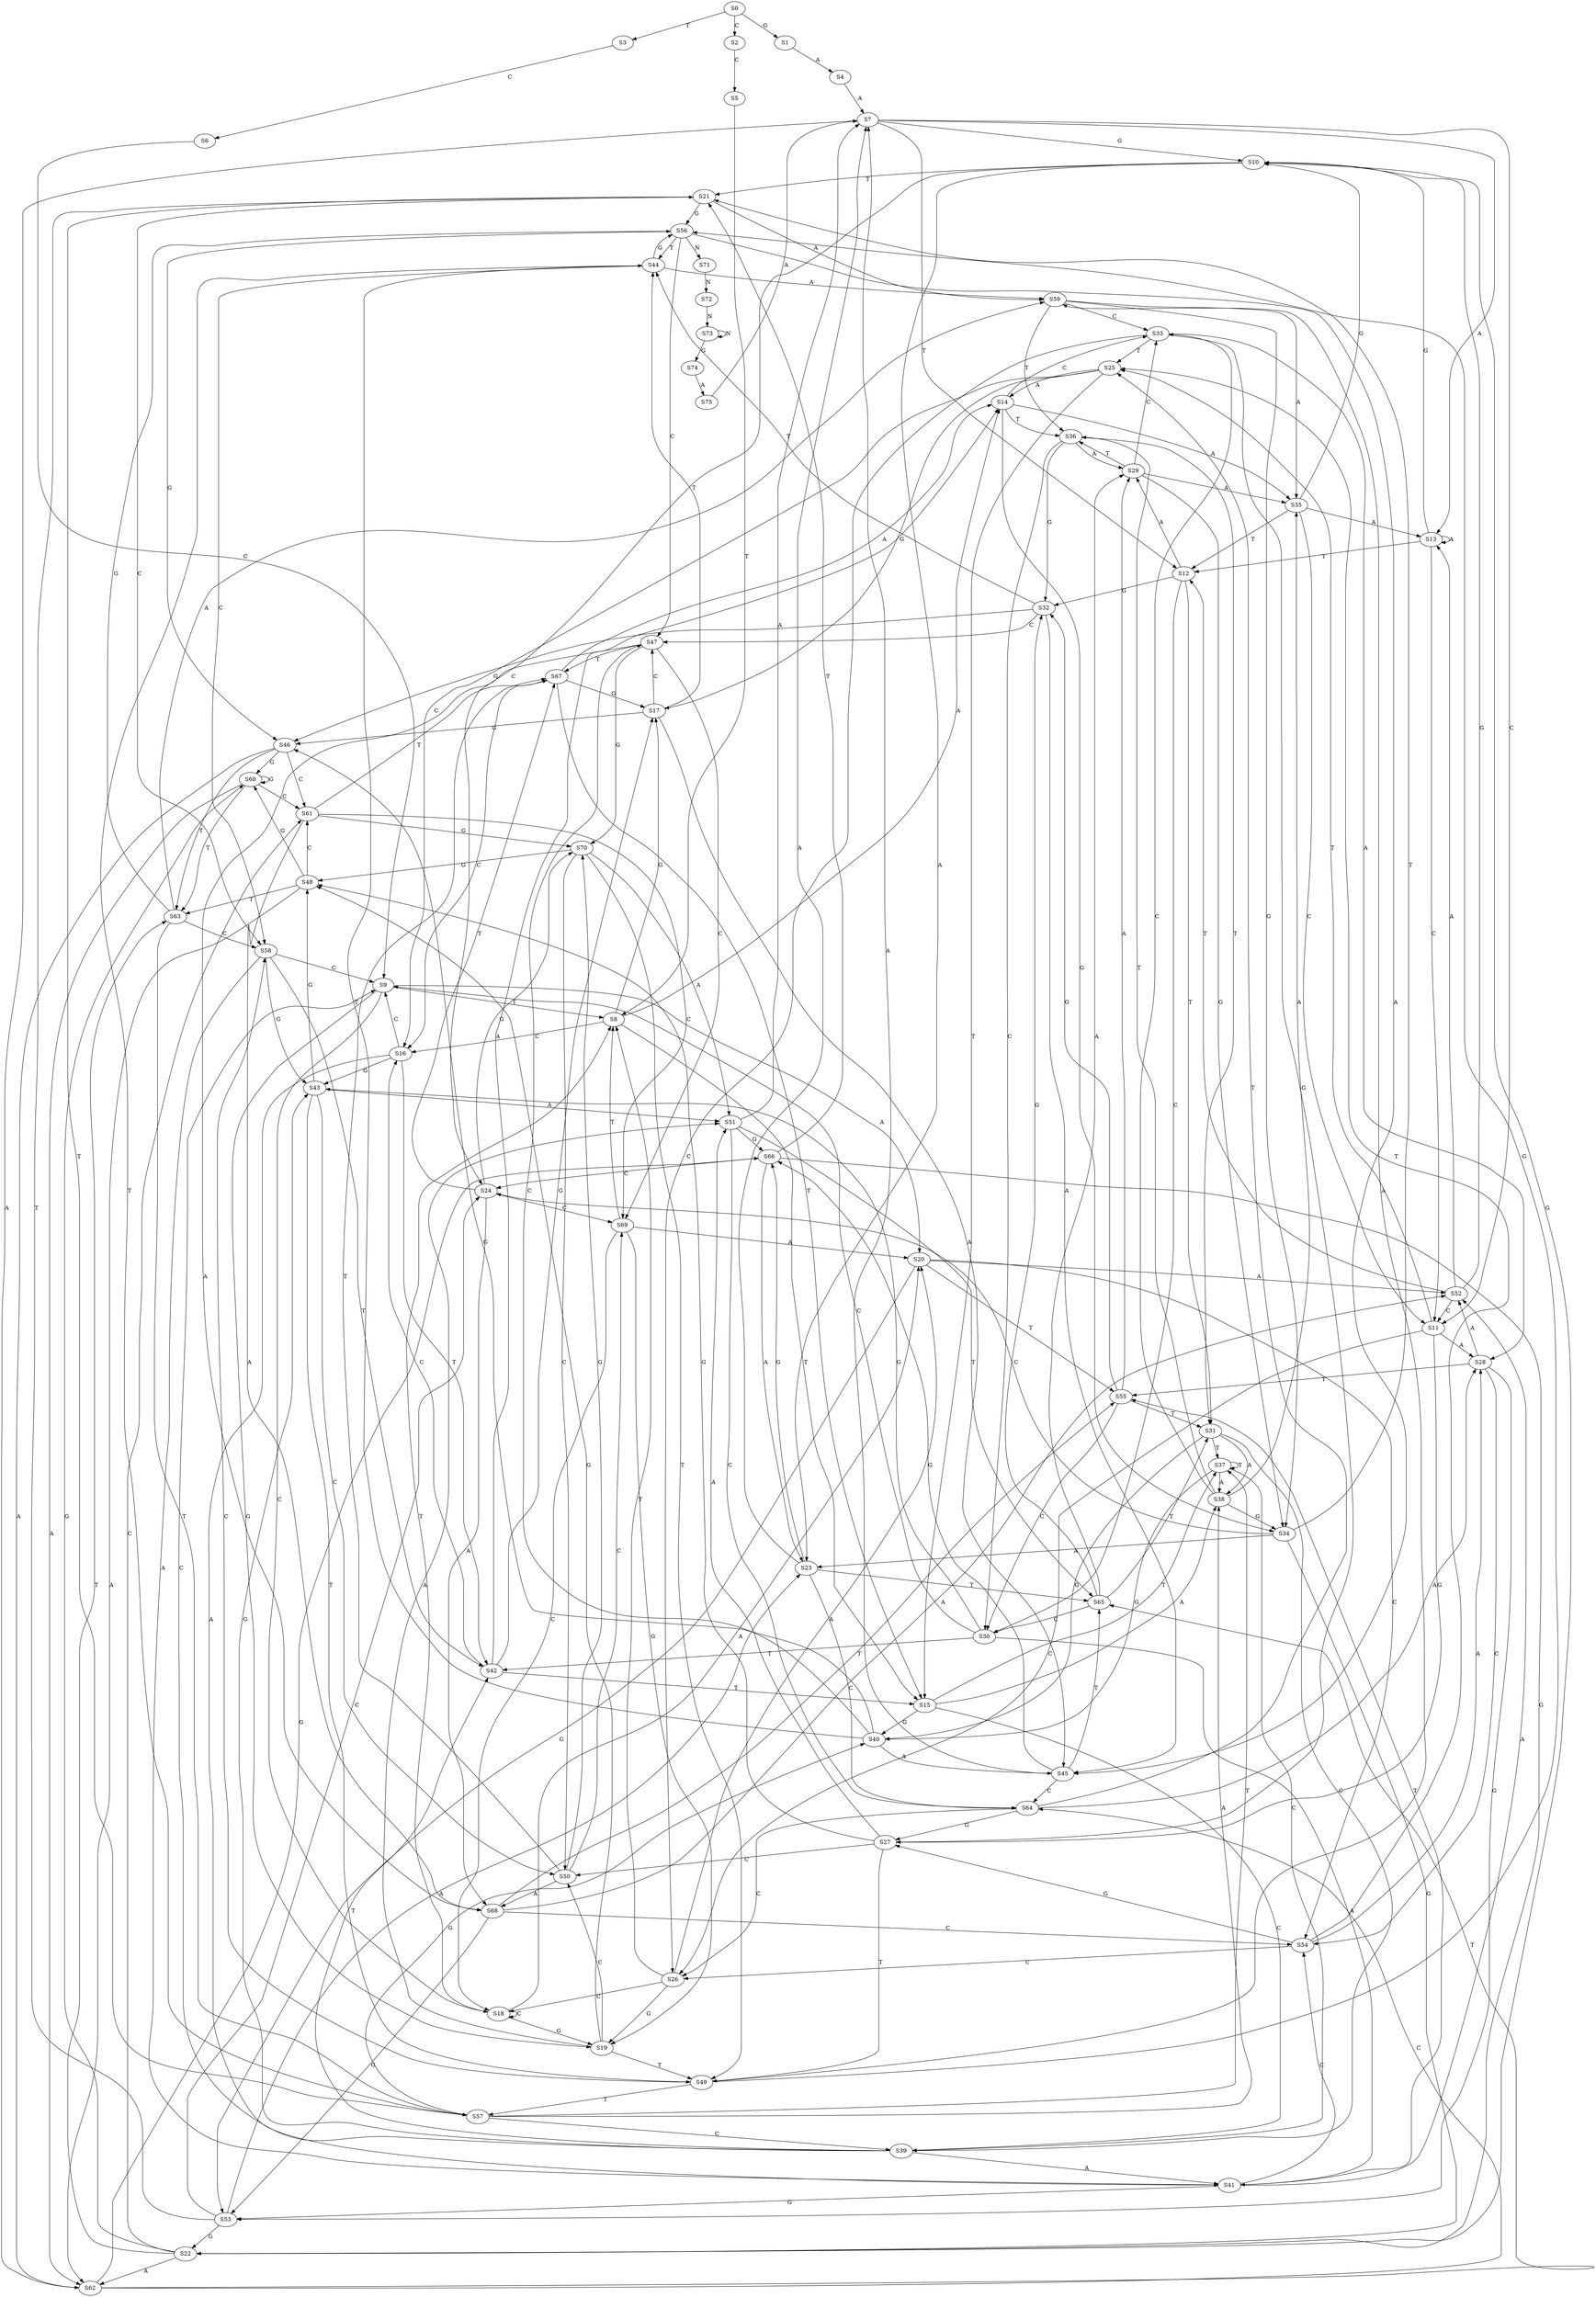 strict digraph  {
	S0 -> S1 [ label = G ];
	S0 -> S2 [ label = C ];
	S0 -> S3 [ label = T ];
	S1 -> S4 [ label = A ];
	S2 -> S5 [ label = C ];
	S3 -> S6 [ label = C ];
	S4 -> S7 [ label = A ];
	S5 -> S8 [ label = T ];
	S6 -> S9 [ label = C ];
	S7 -> S10 [ label = G ];
	S7 -> S11 [ label = C ];
	S7 -> S12 [ label = T ];
	S7 -> S13 [ label = A ];
	S8 -> S14 [ label = A ];
	S8 -> S15 [ label = T ];
	S8 -> S16 [ label = C ];
	S8 -> S17 [ label = G ];
	S9 -> S18 [ label = C ];
	S9 -> S8 [ label = T ];
	S9 -> S19 [ label = G ];
	S9 -> S20 [ label = A ];
	S10 -> S21 [ label = T ];
	S10 -> S22 [ label = G ];
	S10 -> S23 [ label = A ];
	S10 -> S24 [ label = C ];
	S11 -> S25 [ label = T ];
	S11 -> S26 [ label = C ];
	S11 -> S27 [ label = G ];
	S11 -> S28 [ label = A ];
	S12 -> S29 [ label = A ];
	S12 -> S30 [ label = C ];
	S12 -> S31 [ label = T ];
	S12 -> S32 [ label = G ];
	S13 -> S10 [ label = G ];
	S13 -> S13 [ label = A ];
	S13 -> S11 [ label = C ];
	S13 -> S12 [ label = T ];
	S14 -> S33 [ label = C ];
	S14 -> S34 [ label = G ];
	S14 -> S35 [ label = A ];
	S14 -> S36 [ label = T ];
	S15 -> S37 [ label = T ];
	S15 -> S38 [ label = A ];
	S15 -> S39 [ label = C ];
	S15 -> S40 [ label = G ];
	S16 -> S9 [ label = C ];
	S16 -> S41 [ label = A ];
	S16 -> S42 [ label = T ];
	S16 -> S43 [ label = G ];
	S17 -> S44 [ label = T ];
	S17 -> S45 [ label = A ];
	S17 -> S46 [ label = G ];
	S17 -> S47 [ label = C ];
	S18 -> S20 [ label = A ];
	S18 -> S8 [ label = T ];
	S18 -> S19 [ label = G ];
	S18 -> S18 [ label = C ];
	S19 -> S48 [ label = G ];
	S19 -> S49 [ label = T ];
	S19 -> S50 [ label = C ];
	S19 -> S51 [ label = A ];
	S20 -> S52 [ label = A ];
	S20 -> S53 [ label = G ];
	S20 -> S54 [ label = C ];
	S20 -> S55 [ label = T ];
	S21 -> S56 [ label = G ];
	S21 -> S57 [ label = T ];
	S21 -> S58 [ label = C ];
	S21 -> S59 [ label = A ];
	S22 -> S60 [ label = G ];
	S22 -> S61 [ label = C ];
	S22 -> S62 [ label = A ];
	S22 -> S63 [ label = T ];
	S23 -> S64 [ label = C ];
	S23 -> S7 [ label = A ];
	S23 -> S65 [ label = T ];
	S23 -> S66 [ label = G ];
	S24 -> S67 [ label = T ];
	S24 -> S68 [ label = A ];
	S24 -> S69 [ label = C ];
	S24 -> S70 [ label = G ];
	S25 -> S16 [ label = C ];
	S25 -> S14 [ label = A ];
	S25 -> S17 [ label = G ];
	S25 -> S15 [ label = T ];
	S26 -> S20 [ label = A ];
	S26 -> S19 [ label = G ];
	S26 -> S8 [ label = T ];
	S26 -> S18 [ label = C ];
	S27 -> S49 [ label = T ];
	S27 -> S51 [ label = A ];
	S27 -> S48 [ label = G ];
	S27 -> S50 [ label = C ];
	S28 -> S55 [ label = T ];
	S28 -> S52 [ label = A ];
	S28 -> S53 [ label = G ];
	S28 -> S54 [ label = C ];
	S29 -> S34 [ label = G ];
	S29 -> S33 [ label = C ];
	S29 -> S35 [ label = A ];
	S29 -> S36 [ label = T ];
	S30 -> S41 [ label = A ];
	S30 -> S9 [ label = C ];
	S30 -> S43 [ label = G ];
	S30 -> S42 [ label = T ];
	S31 -> S37 [ label = T ];
	S31 -> S38 [ label = A ];
	S31 -> S40 [ label = G ];
	S31 -> S39 [ label = C ];
	S32 -> S47 [ label = C ];
	S32 -> S45 [ label = A ];
	S32 -> S46 [ label = G ];
	S32 -> S44 [ label = T ];
	S33 -> S26 [ label = C ];
	S33 -> S28 [ label = A ];
	S33 -> S25 [ label = T ];
	S33 -> S27 [ label = G ];
	S34 -> S23 [ label = A ];
	S34 -> S22 [ label = G ];
	S34 -> S24 [ label = C ];
	S34 -> S21 [ label = T ];
	S35 -> S13 [ label = A ];
	S35 -> S10 [ label = G ];
	S35 -> S12 [ label = T ];
	S35 -> S11 [ label = C ];
	S36 -> S31 [ label = T ];
	S36 -> S30 [ label = C ];
	S36 -> S29 [ label = A ];
	S36 -> S32 [ label = G ];
	S37 -> S38 [ label = A ];
	S37 -> S37 [ label = T ];
	S37 -> S39 [ label = C ];
	S37 -> S40 [ label = G ];
	S38 -> S34 [ label = G ];
	S38 -> S35 [ label = A ];
	S38 -> S33 [ label = C ];
	S38 -> S36 [ label = T ];
	S39 -> S42 [ label = T ];
	S39 -> S41 [ label = A ];
	S39 -> S43 [ label = G ];
	S39 -> S9 [ label = C ];
	S40 -> S46 [ label = G ];
	S40 -> S44 [ label = T ];
	S40 -> S45 [ label = A ];
	S40 -> S47 [ label = C ];
	S41 -> S54 [ label = C ];
	S41 -> S53 [ label = G ];
	S41 -> S52 [ label = A ];
	S41 -> S55 [ label = T ];
	S42 -> S16 [ label = C ];
	S42 -> S14 [ label = A ];
	S42 -> S17 [ label = G ];
	S42 -> S15 [ label = T ];
	S43 -> S49 [ label = T ];
	S43 -> S50 [ label = C ];
	S43 -> S51 [ label = A ];
	S43 -> S48 [ label = G ];
	S44 -> S59 [ label = A ];
	S44 -> S57 [ label = T ];
	S44 -> S56 [ label = G ];
	S44 -> S58 [ label = C ];
	S45 -> S66 [ label = G ];
	S45 -> S7 [ label = A ];
	S45 -> S64 [ label = C ];
	S45 -> S65 [ label = T ];
	S46 -> S62 [ label = A ];
	S46 -> S63 [ label = T ];
	S46 -> S61 [ label = C ];
	S46 -> S60 [ label = G ];
	S47 -> S67 [ label = T ];
	S47 -> S68 [ label = A ];
	S47 -> S69 [ label = C ];
	S47 -> S70 [ label = G ];
	S48 -> S62 [ label = A ];
	S48 -> S63 [ label = T ];
	S48 -> S60 [ label = G ];
	S48 -> S61 [ label = C ];
	S49 -> S59 [ label = A ];
	S49 -> S57 [ label = T ];
	S49 -> S56 [ label = G ];
	S49 -> S58 [ label = C ];
	S50 -> S68 [ label = A ];
	S50 -> S67 [ label = T ];
	S50 -> S70 [ label = G ];
	S50 -> S69 [ label = C ];
	S51 -> S64 [ label = C ];
	S51 -> S7 [ label = A ];
	S51 -> S66 [ label = G ];
	S51 -> S65 [ label = T ];
	S52 -> S13 [ label = A ];
	S52 -> S10 [ label = G ];
	S52 -> S11 [ label = C ];
	S52 -> S12 [ label = T ];
	S53 -> S23 [ label = A ];
	S53 -> S22 [ label = G ];
	S53 -> S21 [ label = T ];
	S53 -> S24 [ label = C ];
	S54 -> S25 [ label = T ];
	S54 -> S27 [ label = G ];
	S54 -> S26 [ label = C ];
	S54 -> S28 [ label = A ];
	S55 -> S29 [ label = A ];
	S55 -> S30 [ label = C ];
	S55 -> S32 [ label = G ];
	S55 -> S31 [ label = T ];
	S56 -> S47 [ label = C ];
	S56 -> S44 [ label = T ];
	S56 -> S46 [ label = G ];
	S56 -> S45 [ label = A ];
	S56 -> S71 [ label = N ];
	S57 -> S40 [ label = G ];
	S57 -> S37 [ label = T ];
	S57 -> S39 [ label = C ];
	S57 -> S38 [ label = A ];
	S58 -> S9 [ label = C ];
	S58 -> S41 [ label = A ];
	S58 -> S43 [ label = G ];
	S58 -> S42 [ label = T ];
	S59 -> S35 [ label = A ];
	S59 -> S34 [ label = G ];
	S59 -> S36 [ label = T ];
	S59 -> S33 [ label = C ];
	S60 -> S61 [ label = C ];
	S60 -> S60 [ label = G ];
	S60 -> S63 [ label = T ];
	S60 -> S62 [ label = A ];
	S61 -> S68 [ label = A ];
	S61 -> S67 [ label = T ];
	S61 -> S69 [ label = C ];
	S61 -> S70 [ label = G ];
	S62 -> S66 [ label = G ];
	S62 -> S7 [ label = A ];
	S62 -> S64 [ label = C ];
	S62 -> S65 [ label = T ];
	S63 -> S58 [ label = C ];
	S63 -> S56 [ label = G ];
	S63 -> S59 [ label = A ];
	S63 -> S57 [ label = T ];
	S64 -> S27 [ label = G ];
	S64 -> S26 [ label = C ];
	S64 -> S25 [ label = T ];
	S64 -> S28 [ label = A ];
	S65 -> S29 [ label = A ];
	S65 -> S30 [ label = C ];
	S65 -> S31 [ label = T ];
	S65 -> S32 [ label = G ];
	S66 -> S24 [ label = C ];
	S66 -> S22 [ label = G ];
	S66 -> S21 [ label = T ];
	S66 -> S23 [ label = A ];
	S67 -> S15 [ label = T ];
	S67 -> S16 [ label = C ];
	S67 -> S17 [ label = G ];
	S67 -> S14 [ label = A ];
	S68 -> S54 [ label = C ];
	S68 -> S55 [ label = T ];
	S68 -> S53 [ label = G ];
	S68 -> S52 [ label = A ];
	S69 -> S20 [ label = A ];
	S69 -> S19 [ label = G ];
	S69 -> S8 [ label = T ];
	S69 -> S18 [ label = C ];
	S70 -> S51 [ label = A ];
	S70 -> S49 [ label = T ];
	S70 -> S50 [ label = C ];
	S70 -> S48 [ label = G ];
	S71 -> S72 [ label = N ];
	S72 -> S73 [ label = N ];
	S73 -> S74 [ label = G ];
	S73 -> S73 [ label = N ];
	S74 -> S75 [ label = A ];
	S75 -> S7 [ label = A ];
}
